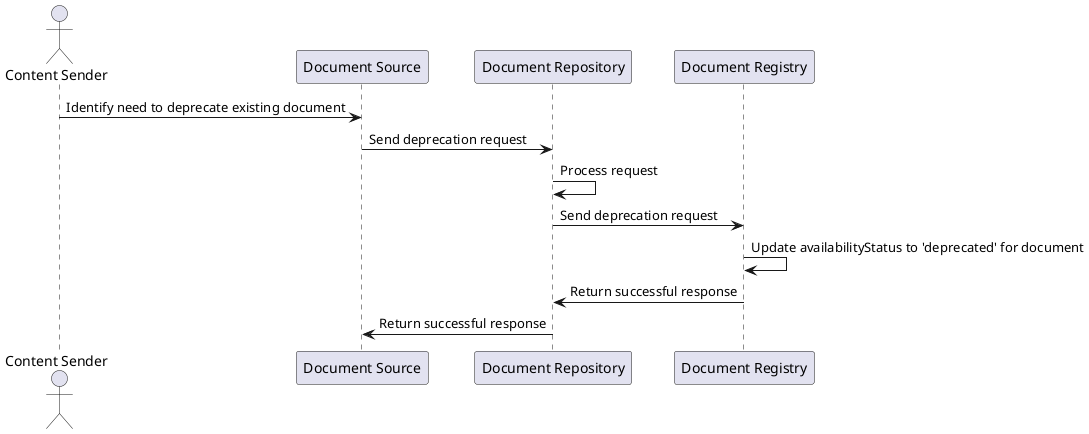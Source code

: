 @startuml
actor "Content Sender" as CS
participant "Document Source" as DS
participant "Document Repository" as DR
participant "Document Registry" as DReg

CS -> DS: Identify need to deprecate existing document
DS -> DR: Send deprecation request
DR -> DR: Process request
DR -> DReg: Send deprecation request
DReg -> DReg: Update availabilityStatus to 'deprecated' for document
DReg -> DR: Return successful response
DR -> DS: Return successful response
@enduml

